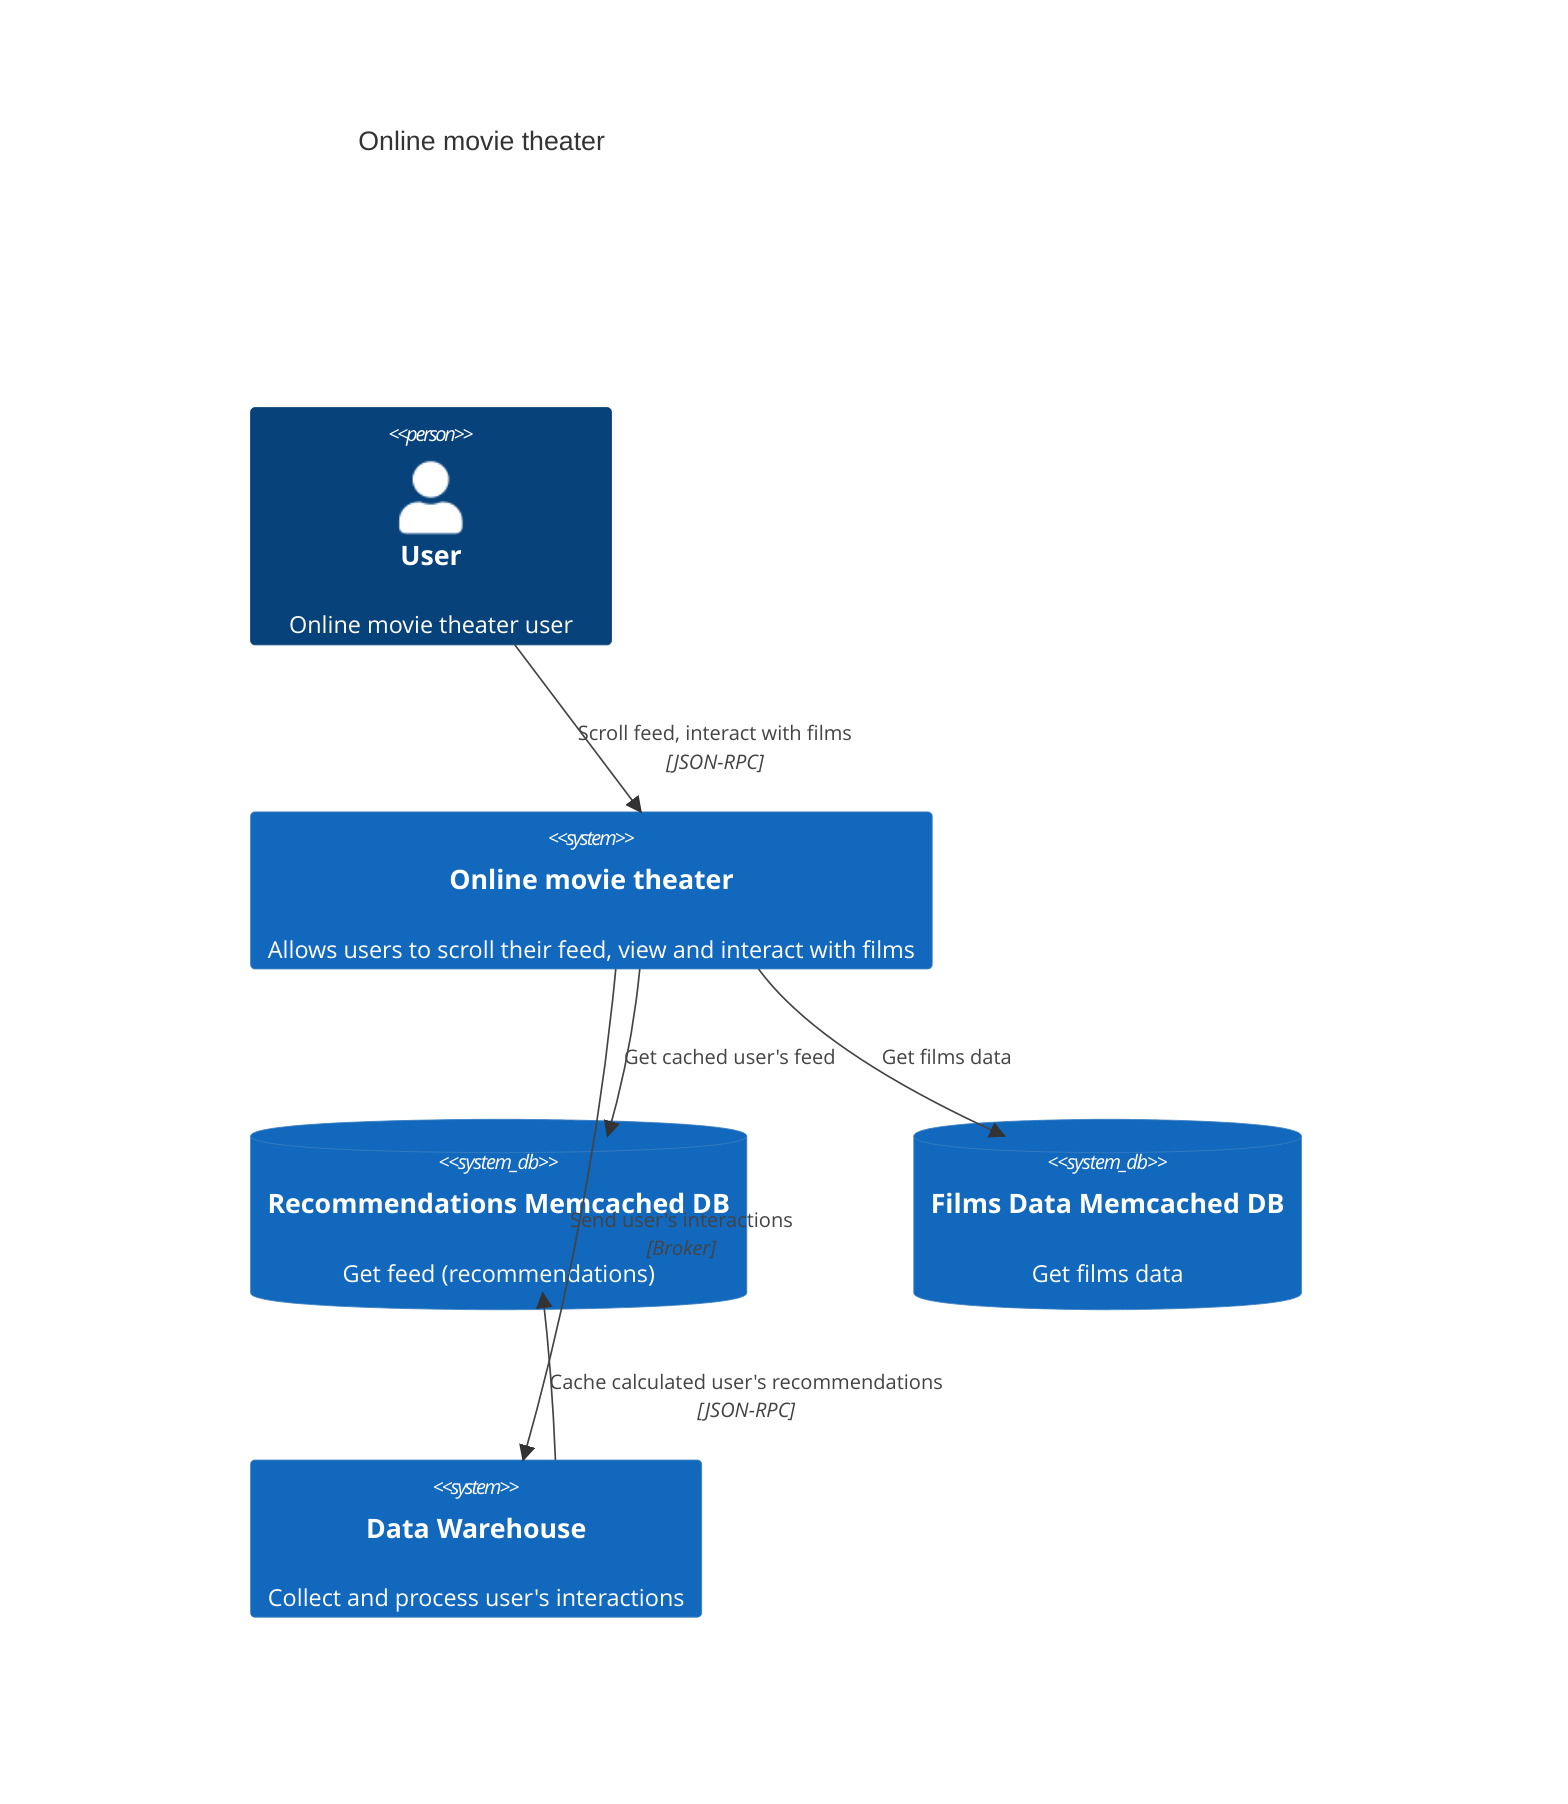 C4Context
    accTitle: Online movie theater
    accDescr: Context

    Person(user, "User", "Online movie theater user")

    System(webApp, "Online movie theater", "Allows users to scroll their feed, view and interact with films")
    SystemDb(rmc, "Recommendations Memcached DB", "Get feed (recommendations)")
    SystemDb(fmc, "Films Data Memcached DB", "Get films data")
    System(dwh, "Data Warehouse", "Collect and process user's interactions")

    Rel(user, webApp, "Scroll feed, interact with films", "JSON-RPC")
    Rel(webApp, rmc, "Get cached user's feed")
    Rel(webApp, fmc, "Get films data")
    Rel(webApp, dwh, "Send user's interactions", "Broker")
    Rel(dwh, rmc, "Cache calculated user's recommendations", "JSON-RPC")